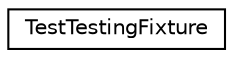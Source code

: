 digraph "Graphical Class Hierarchy"
{
 // LATEX_PDF_SIZE
  edge [fontname="Helvetica",fontsize="10",labelfontname="Helvetica",labelfontsize="10"];
  node [fontname="Helvetica",fontsize="10",shape=record];
  rankdir="LR";
  Node0 [label="TestTestingFixture",height=0.2,width=0.4,color="black", fillcolor="white", style="filled",URL="$classTestTestingFixture.html",tooltip=" "];
}
